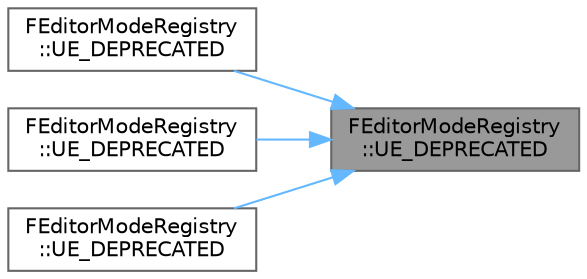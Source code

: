 digraph "FEditorModeRegistry::UE_DEPRECATED"
{
 // INTERACTIVE_SVG=YES
 // LATEX_PDF_SIZE
  bgcolor="transparent";
  edge [fontname=Helvetica,fontsize=10,labelfontname=Helvetica,labelfontsize=10];
  node [fontname=Helvetica,fontsize=10,shape=box,height=0.2,width=0.4];
  rankdir="RL";
  Node1 [id="Node000001",label="FEditorModeRegistry\l::UE_DEPRECATED",height=0.2,width=0.4,color="gray40", fillcolor="grey60", style="filled", fontcolor="black",tooltip="Get a list of information for all currently registered modes, sorted by UI priority order."];
  Node1 -> Node2 [id="edge1_Node000001_Node000002",dir="back",color="steelblue1",style="solid",tooltip=" "];
  Node2 [id="Node000002",label="FEditorModeRegistry\l::UE_DEPRECATED",height=0.2,width=0.4,color="grey40", fillcolor="white", style="filled",URL="$d7/d60/classFEditorModeRegistry.html#ae76ff3e6e441fe965ff48226e528e72d",tooltip="Get a currently registered mode information for specified ID."];
  Node1 -> Node3 [id="edge2_Node000001_Node000003",dir="back",color="steelblue1",style="solid",tooltip=" "];
  Node3 [id="Node000003",label="FEditorModeRegistry\l::UE_DEPRECATED",height=0.2,width=0.4,color="grey40", fillcolor="white", style="filled",URL="$d7/d60/classFEditorModeRegistry.html#a0bb84698622c6aaff20e21c6a86fd25a",tooltip="Event that is triggered whenever a mode is registered."];
  Node1 -> Node4 [id="edge3_Node000001_Node000004",dir="back",color="steelblue1",style="solid",tooltip=" "];
  Node4 [id="Node000004",label="FEditorModeRegistry\l::UE_DEPRECATED",height=0.2,width=0.4,color="grey40", fillcolor="white", style="filled",URL="$d7/d60/classFEditorModeRegistry.html#af13e82a2cbe64cfb8a54105d90008332",tooltip="Event that is triggered whenever a mode is unregistered."];
}
